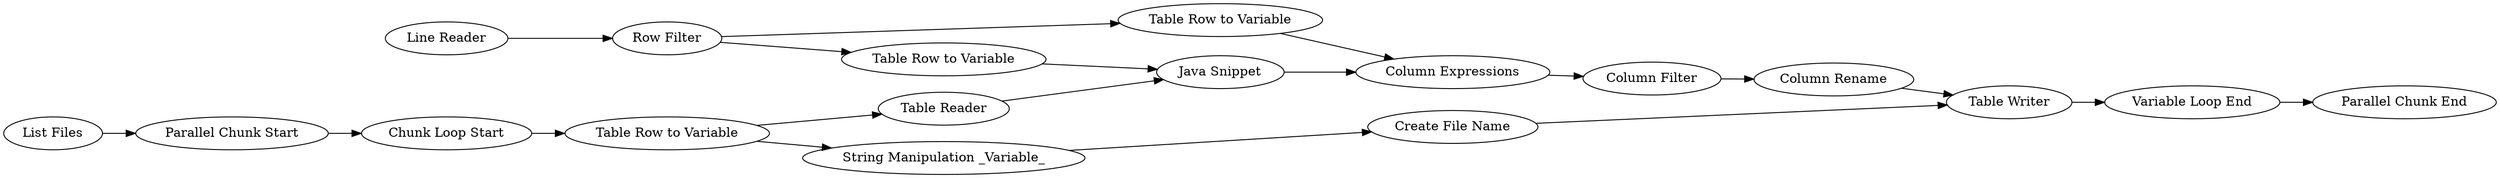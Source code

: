 digraph {
	276 -> 277
	119 -> 120
	258 -> 259
	278 -> 275
	270 -> 275
	256 -> 255
	120 -> 278
	255 -> 33
	33 -> 35
	35 -> 126
	271 -> 264
	35 -> 271
	277 -> 258
	126 -> 270
	259 -> 260
	120 -> 125
	264 -> 258
	125 -> 270
	275 -> 276
	260 [label="Parallel Chunk End"]
	264 [label="Create File Name"]
	256 [label="List Files"]
	120 [label="Row Filter"]
	126 [label="Table Reader"]
	35 [label="Table Row to Variable"]
	125 [label="Table Row to Variable"]
	119 [label="Line Reader"]
	270 [label="Java Snippet"]
	258 [label="Table Writer"]
	275 [label="Column Expressions"]
	255 [label="Parallel Chunk Start"]
	277 [label="Column Rename"]
	276 [label="Column Filter"]
	33 [label="Chunk Loop Start"]
	271 [label="String Manipulation _Variable_"]
	259 [label="Variable Loop End"]
	278 [label="Table Row to Variable"]
	rankdir=LR
}
